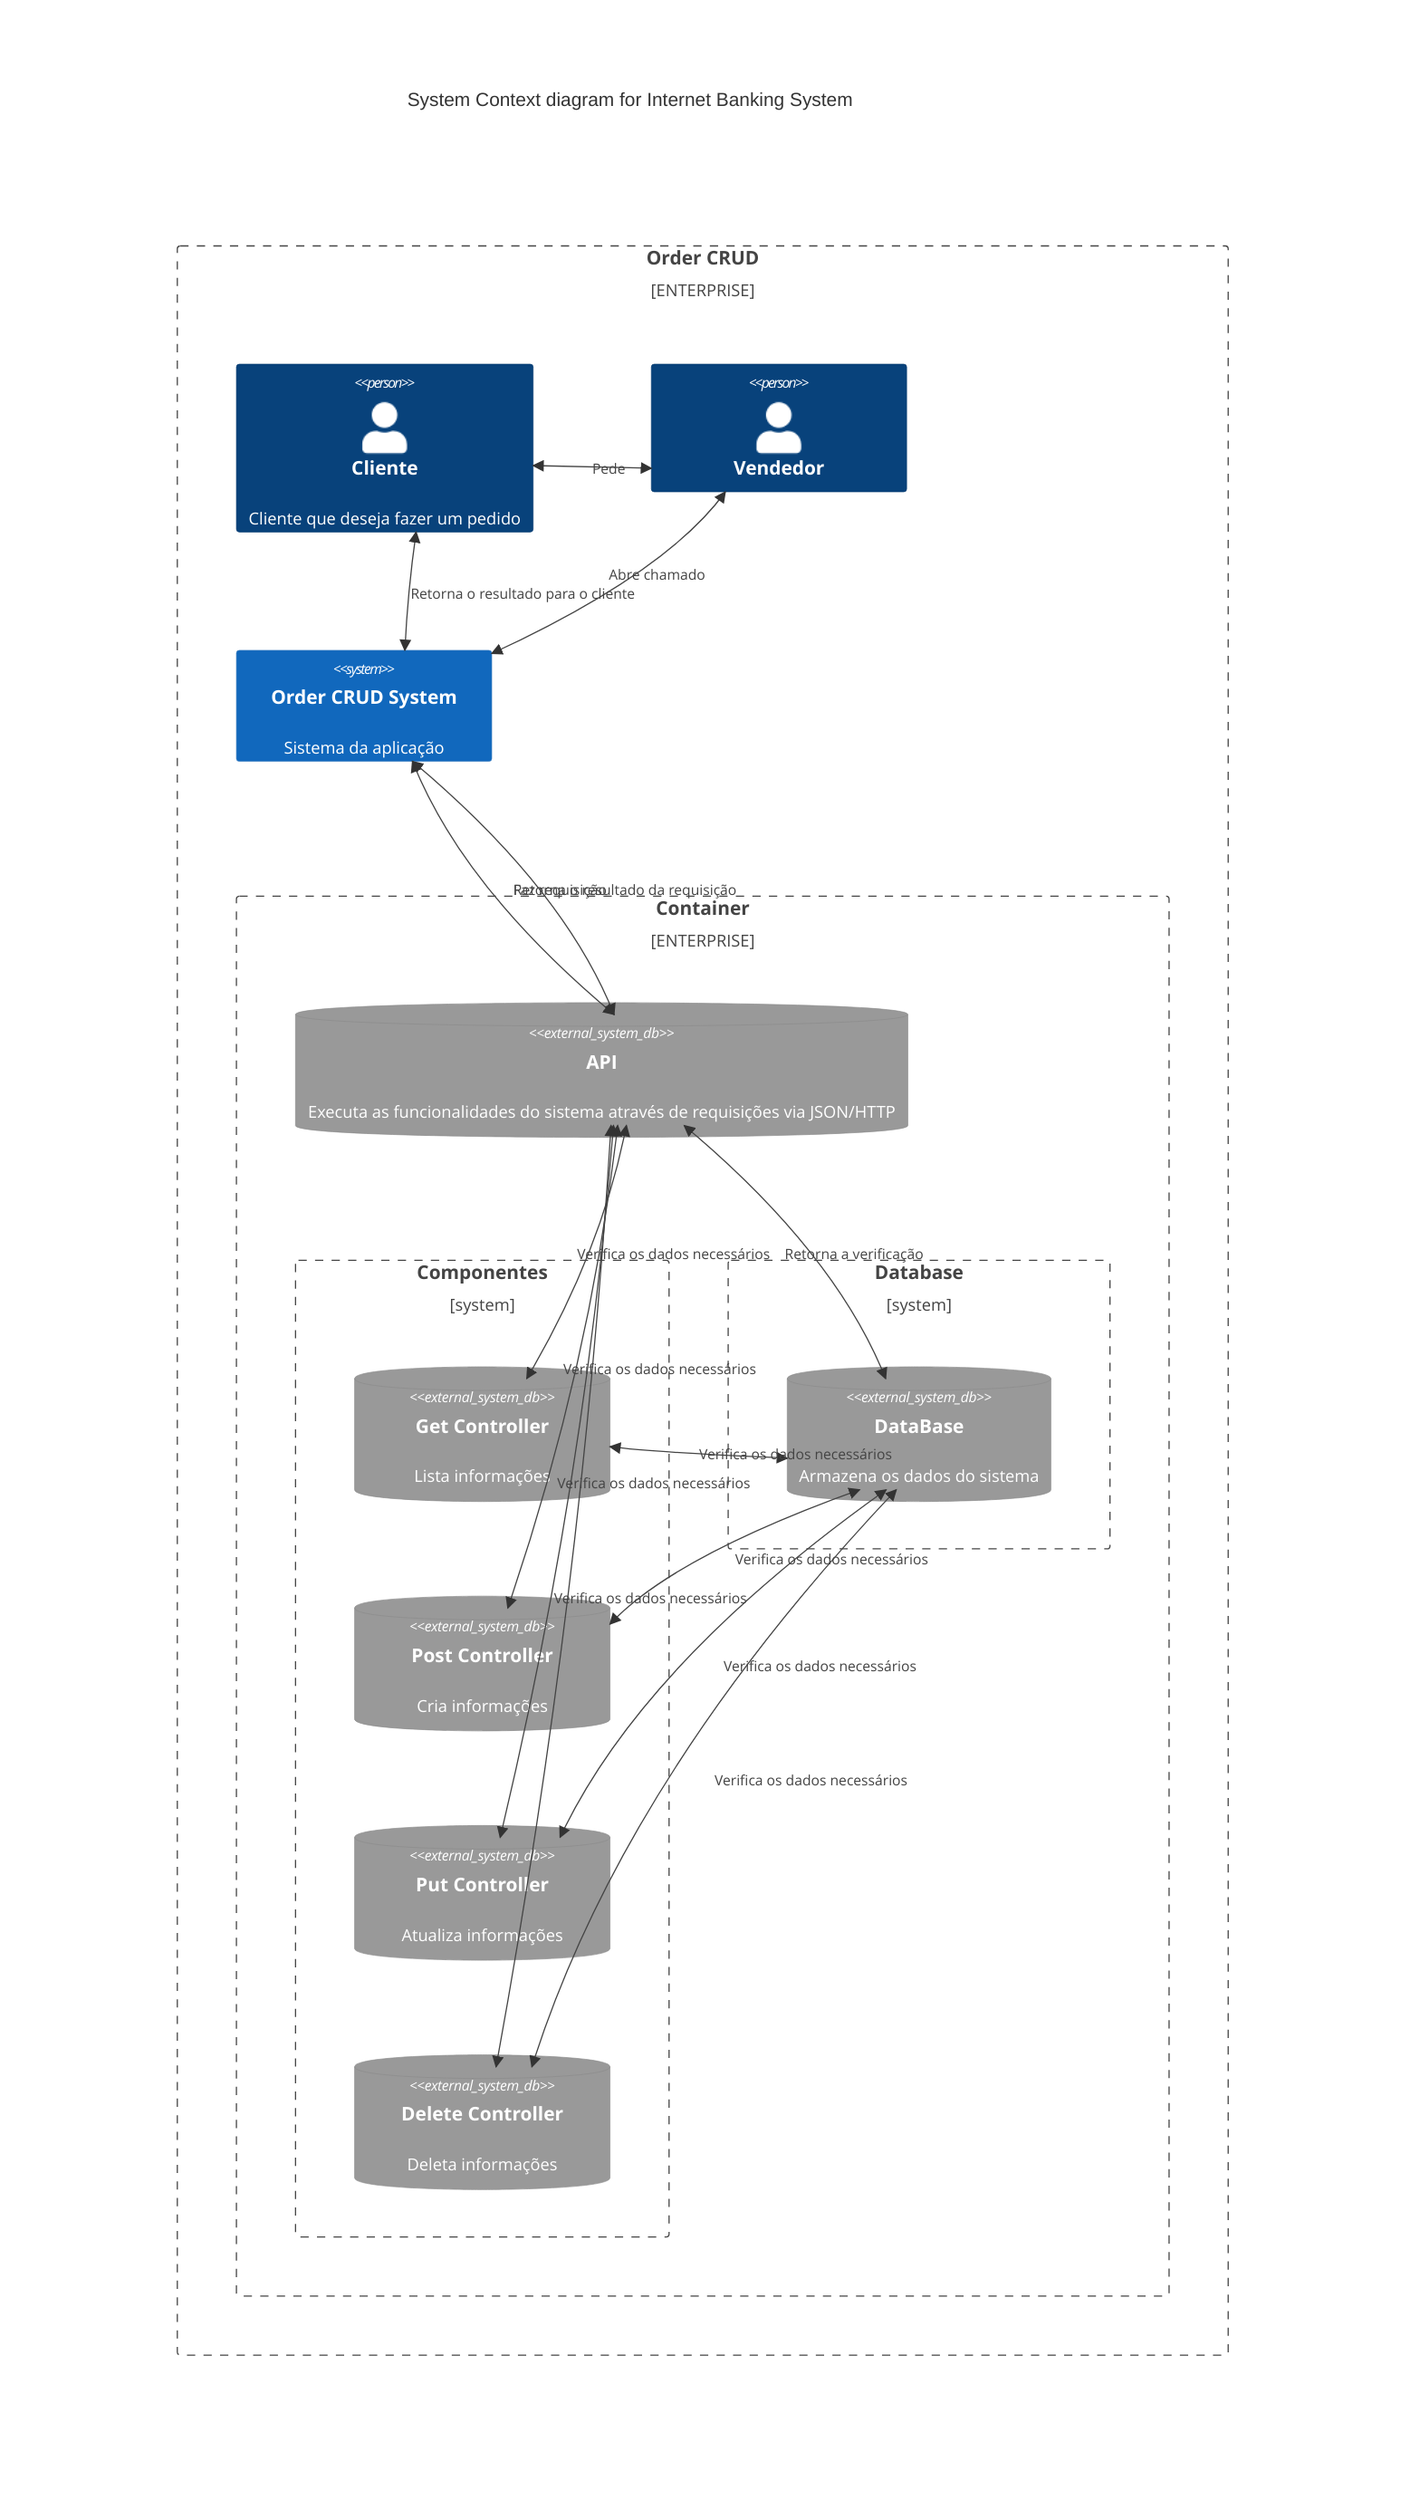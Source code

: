 C4Context
      title System Context diagram for Internet Banking System
      Enterprise_Boundary(b0, "Order CRUD") {
        Person(customerA, "Cliente", "Cliente que deseja fazer um pedido")
        Person(customerB, "Vendedor")
        System(SystemOrder, "Order CRUD System", "Sistema da aplicação")


        Enterprise_Boundary(b1, "Container") {
          SystemDb_Ext(SystemAPI, "API", "Executa as funcionalidades do sistema através de requisições via JSON/HTTP")

          Boundary(b2, "Componentes") {
            SystemDb_Ext(SystemGet, "Get Controller", "Lista informações")
            SystemDb_Ext(SystemPost, "Post Controller", "Cria informações")
            SystemDb_Ext(SystemPut, "Put Controller", "Atualiza informações")
            SystemDb_Ext(SystemDelete, "Delete Controller", "Deleta informações")
          }
            Boundary(b3, "Database") {
              SystemDb_Ext(SystemBD, "DataBase", "Armazena os dados do sistema")
            }
        }
      }

      BiRel(customerA, customerB, "Pede")
      BiRel(customerB, SystemOrder, "Abre chamado")
      BiRel(SystemOrder, SystemAPI, "Faz requisição")
      BiRel(SystemAPI, SystemGet, "Verifica os dados necessários")
      BiRel(SystemAPI, SystemPost, "Verifica os dados necessários")
      BiRel(SystemAPI, SystemPut, "Verifica os dados necessários")
      BiRel(SystemAPI, SystemDelete, "Verifica os dados necessários")
      BiRel(SystemGet, SystemBD, "Verifica os dados necessários")
      BiRel(SystemPost, SystemBD, "Verifica os dados necessários")
      BiRel(SystemPut, SystemBD, "Verifica os dados necessários")
      BiRel(SystemDelete, SystemBD, "Verifica os dados necessários")
      BiRel(SystemBD, SystemAPI, "Retorna a verificação")
      BiRel(SystemAPI, SystemOrder, "Retorna o resultado da requisição")
      BiRel(SystemOrder, customerA, "Retorna o resultado para o cliente")